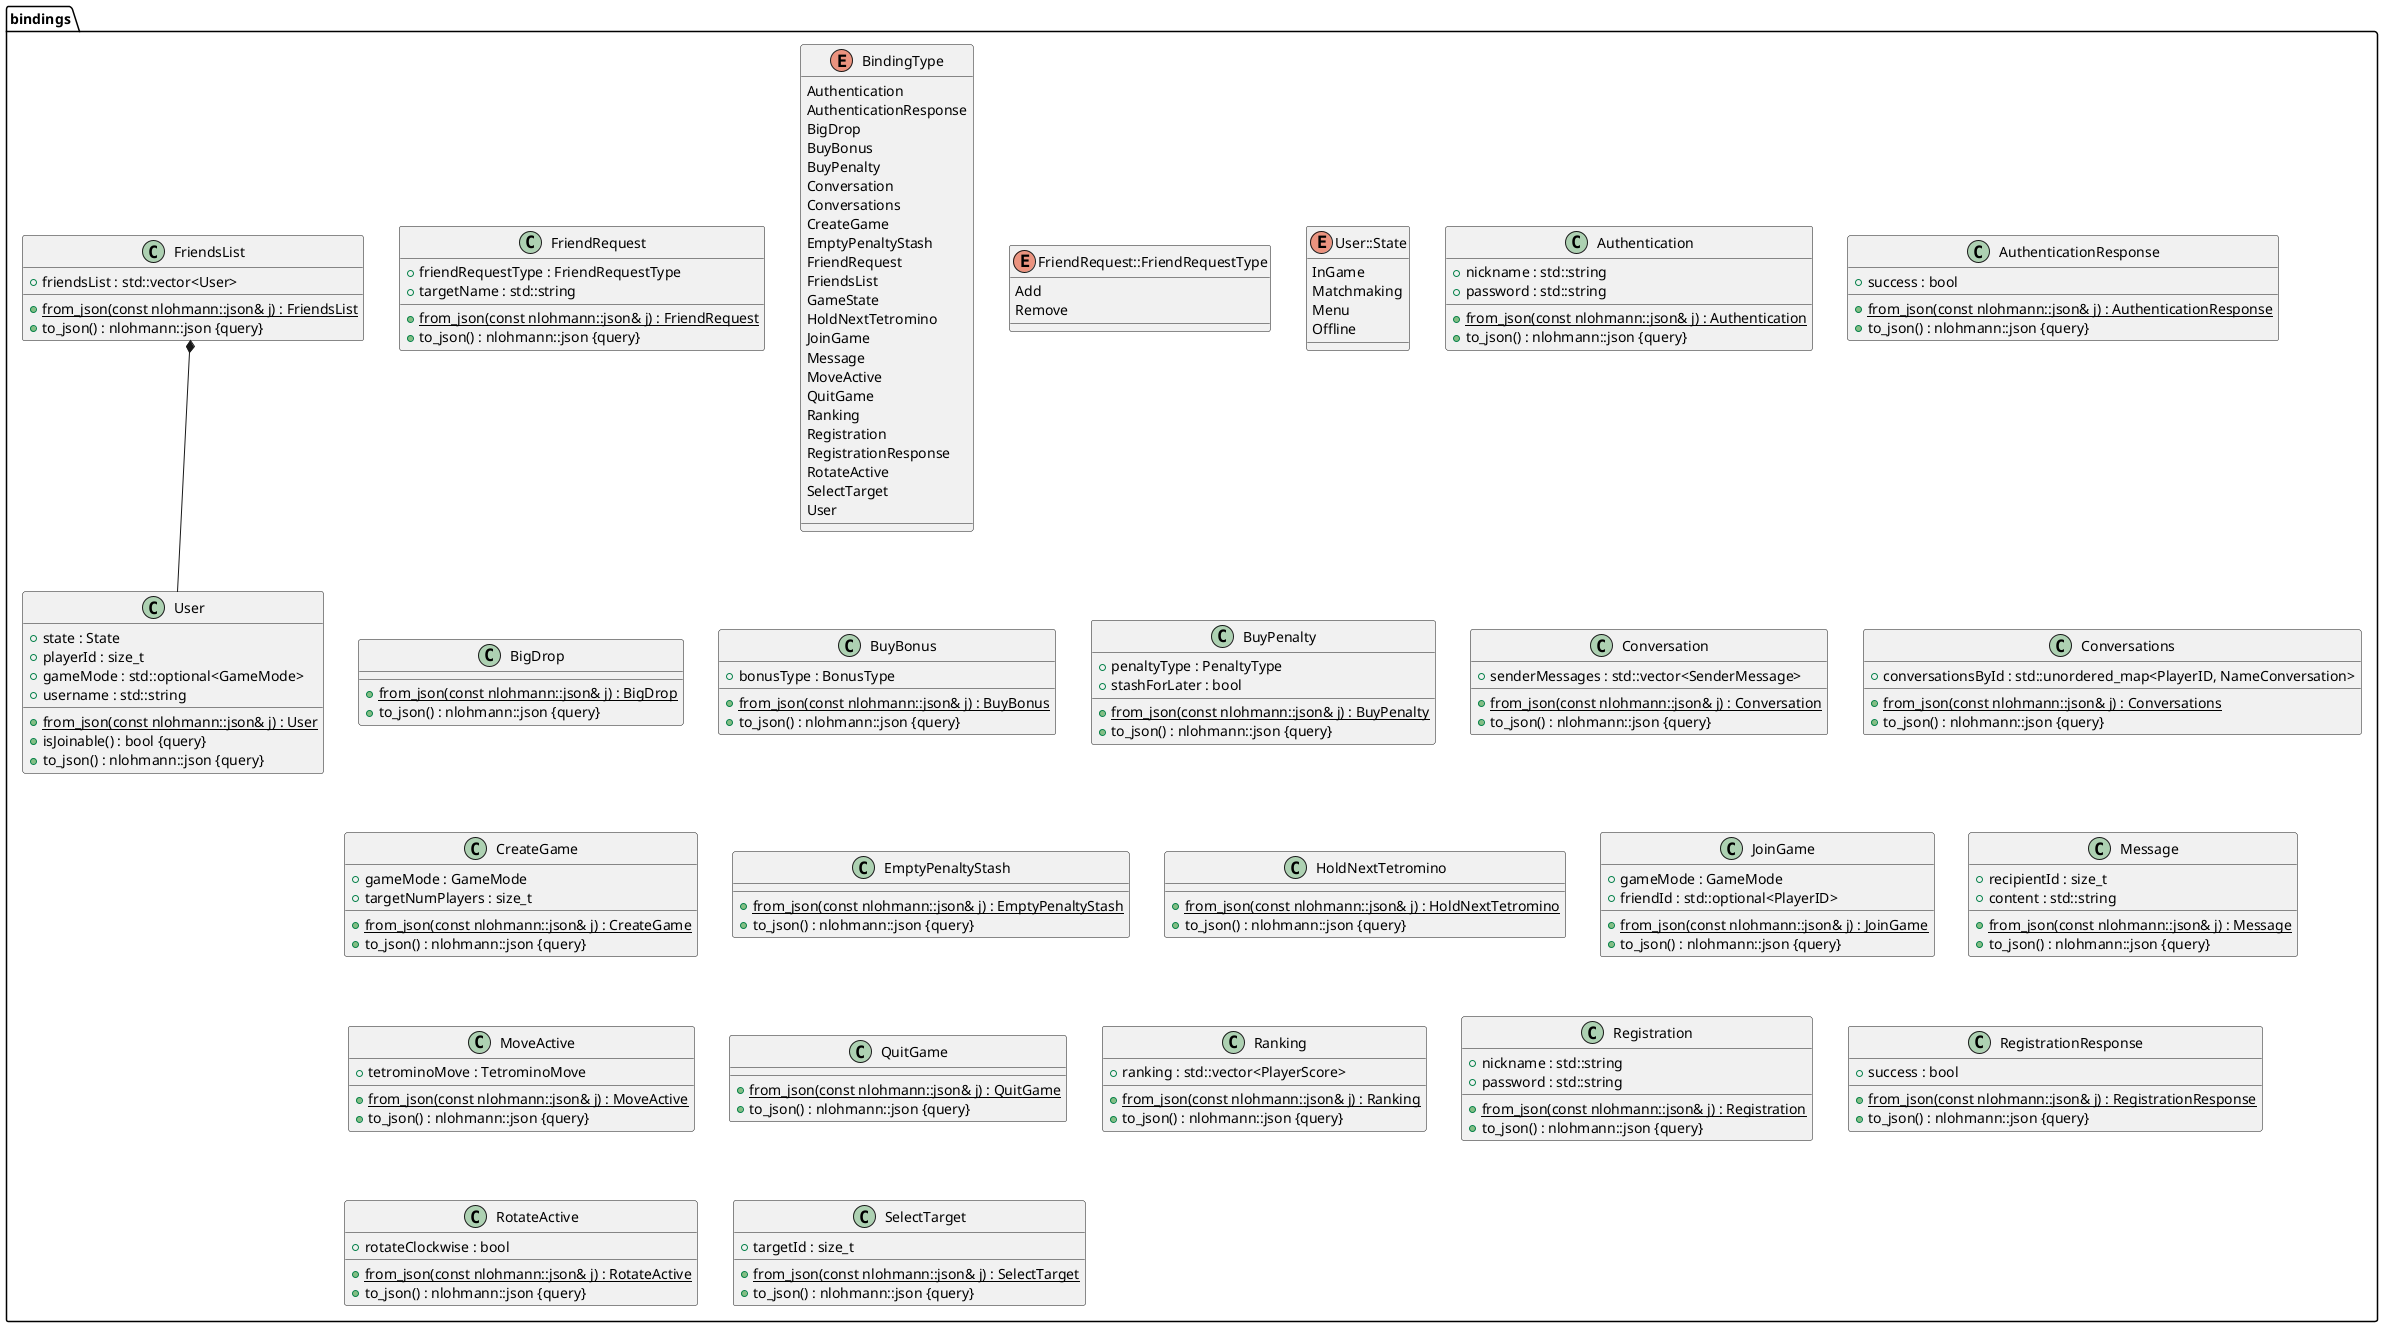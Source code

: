 @startuml BindingClass





/' Objects '/

namespace bindings {
	enum BindingType {
		Authentication
		AuthenticationResponse
		BigDrop
		BuyBonus
		BuyPenalty
		Conversation
		Conversations
		CreateGame
		EmptyPenaltyStash
		FriendRequest
		FriendsList
		GameState
		HoldNextTetromino
		JoinGame
		Message
		MoveActive
		QuitGame
		Ranking
		Registration
		RegistrationResponse
		RotateActive
		SelectTarget
		User
	}

	enum FriendRequest::FriendRequestType {
		Add
		Remove
	}

	enum User::State {
		InGame
		Matchmaking
		Menu
		Offline
	}

	class Authentication {
		+{static} from_json(const nlohmann::json& j) : Authentication
		+to_json() : nlohmann::json {query}
		+nickname : std::string
		+password : std::string
	}

	class AuthenticationResponse {
		+{static} from_json(const nlohmann::json& j) : AuthenticationResponse
		+success : bool
		+to_json() : nlohmann::json {query}
	}

	class BigDrop {
		+{static} from_json(const nlohmann::json& j) : BigDrop
		+to_json() : nlohmann::json {query}
	}

	class BuyBonus {
		+bonusType : BonusType
		+{static} from_json(const nlohmann::json& j) : BuyBonus
		+to_json() : nlohmann::json {query}
	}

	class BuyPenalty {
		+{static} from_json(const nlohmann::json& j) : BuyPenalty
		+penaltyType : PenaltyType
		+stashForLater : bool
		+to_json() : nlohmann::json {query}
	}

	class Conversation {
		+{static} from_json(const nlohmann::json& j) : Conversation
		+to_json() : nlohmann::json {query}
		+senderMessages : std::vector<SenderMessage>
	}

	class Conversations {
		+{static} from_json(const nlohmann::json& j) : Conversations
		+to_json() : nlohmann::json {query}
		+conversationsById : std::unordered_map<PlayerID, NameConversation>
	}

	class CreateGame {
		+{static} from_json(const nlohmann::json& j) : CreateGame
		+gameMode : GameMode
		+to_json() : nlohmann::json {query}
		+targetNumPlayers : size_t
	}

	class EmptyPenaltyStash {
		+{static} from_json(const nlohmann::json& j) : EmptyPenaltyStash
		+to_json() : nlohmann::json {query}
	}

	class FriendRequest {
		+{static} from_json(const nlohmann::json& j) : FriendRequest
		+friendRequestType : FriendRequestType
		+to_json() : nlohmann::json {query}
		+targetName : std::string
	}

	class FriendsList {
		+{static} from_json(const nlohmann::json& j) : FriendsList
		+to_json() : nlohmann::json {query}
		+friendsList : std::vector<User>
	}

	class HoldNextTetromino {
		+{static} from_json(const nlohmann::json& j) : HoldNextTetromino
		+to_json() : nlohmann::json {query}
	}

	class JoinGame {
		+gameMode : GameMode
		+{static} from_json(const nlohmann::json& j) : JoinGame
		+to_json() : nlohmann::json {query}
		+friendId : std::optional<PlayerID>
	}

	class Message {
		+{static} from_json(const nlohmann::json& j) : Message
		+to_json() : nlohmann::json {query}
		+recipientId : size_t
		+content : std::string
	}

	class MoveActive {
		+{static} from_json(const nlohmann::json& j) : MoveActive
		+tetrominoMove : TetrominoMove
		+to_json() : nlohmann::json {query}
	}

	class QuitGame {
		+{static} from_json(const nlohmann::json& j) : QuitGame
		+to_json() : nlohmann::json {query}
	}

	class Ranking {
		+{static} from_json(const nlohmann::json& j) : Ranking
		+to_json() : nlohmann::json {query}
		+ranking : std::vector<PlayerScore>
	}

	class Registration {
		+{static} from_json(const nlohmann::json& j) : Registration
		+to_json() : nlohmann::json {query}
		+nickname : std::string
		+password : std::string
	}

	class RegistrationResponse {
		+{static} from_json(const nlohmann::json& j) : RegistrationResponse
		+success : bool
		+to_json() : nlohmann::json {query}
	}

	class RotateActive {
		+{static} from_json(const nlohmann::json& j) : RotateActive
		+rotateClockwise : bool
		+to_json() : nlohmann::json {query}
	}

	class SelectTarget {
		+{static} from_json(const nlohmann::json& j) : SelectTarget
		+to_json() : nlohmann::json {query}
		+targetId : size_t
	}

	class User {
		+state : State
		+{static} from_json(const nlohmann::json& j) : User
		+isJoinable() : bool {query}
		+to_json() : nlohmann::json {query}
		+playerId : size_t
		+gameMode : std::optional<GameMode>
		+username : std::string
	}
}





/' Inheritance relationships '/




/' Aggregation relationships '/

bindings.FriendsList *-- bindings.User






/' Nested objects '/

bindings.FriendRequest +-- bindings.FriendRequest.FriendRequestType


bindings.User +-- bindings.User.State




@enduml
